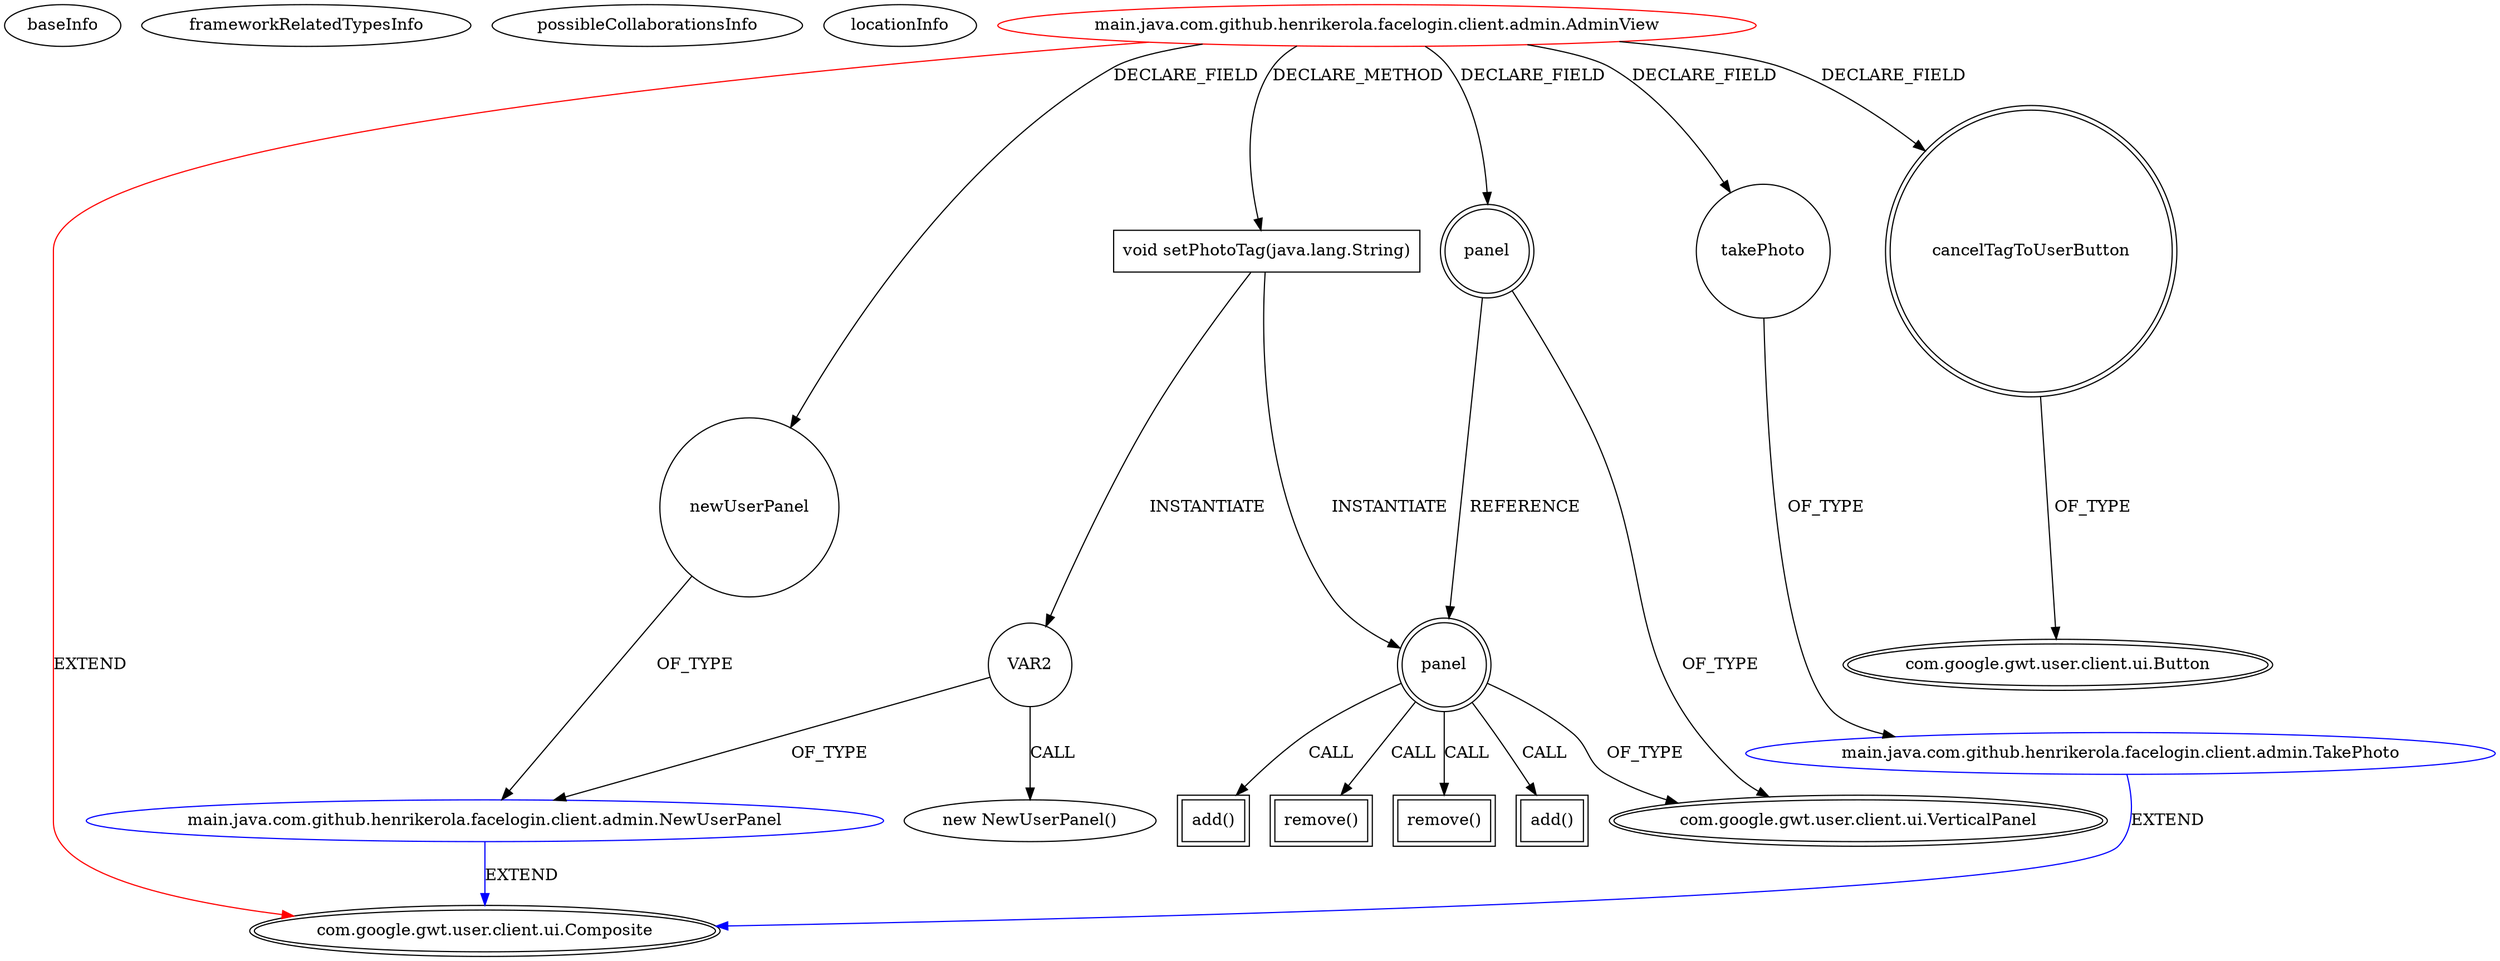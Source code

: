 digraph {
baseInfo[graphId=1397,category="extension_graph",isAnonymous=false,possibleRelation=true]
frameworkRelatedTypesInfo[0="com.google.gwt.user.client.ui.Composite"]
possibleCollaborationsInfo[0="1397~CLIENT_METHOD_DECLARATION-INSTANTIATION-FIELD_DECLARATION-~com.google.gwt.user.client.ui.Composite ~com.google.gwt.user.client.ui.Composite ~false~false",1="1397~FIELD_DECLARATION-~com.google.gwt.user.client.ui.Composite ~com.google.gwt.user.client.ui.Composite ~false~false"]
locationInfo[projectName="henrikerola-FaceLogin",filePath="/henrikerola-FaceLogin/FaceLogin-master/src/main/java/com/github/henrikerola/facelogin/client/admin/AdminView.java",contextSignature="AdminView",graphId="1397"]
0[label="main.java.com.github.henrikerola.facelogin.client.admin.AdminView",vertexType="ROOT_CLIENT_CLASS_DECLARATION",isFrameworkType=false,color=red]
1[label="com.google.gwt.user.client.ui.Composite",vertexType="FRAMEWORK_CLASS_TYPE",isFrameworkType=true,peripheries=2]
2[label="cancelTagToUserButton",vertexType="FIELD_DECLARATION",isFrameworkType=true,peripheries=2,shape=circle]
3[label="com.google.gwt.user.client.ui.Button",vertexType="FRAMEWORK_CLASS_TYPE",isFrameworkType=true,peripheries=2]
4[label="newUserPanel",vertexType="FIELD_DECLARATION",isFrameworkType=false,shape=circle]
5[label="main.java.com.github.henrikerola.facelogin.client.admin.NewUserPanel",vertexType="REFERENCE_CLIENT_CLASS_DECLARATION",isFrameworkType=false,color=blue]
7[label="panel",vertexType="FIELD_DECLARATION",isFrameworkType=true,peripheries=2,shape=circle]
8[label="com.google.gwt.user.client.ui.VerticalPanel",vertexType="FRAMEWORK_CLASS_TYPE",isFrameworkType=true,peripheries=2]
9[label="takePhoto",vertexType="FIELD_DECLARATION",isFrameworkType=false,shape=circle]
10[label="main.java.com.github.henrikerola.facelogin.client.admin.TakePhoto",vertexType="REFERENCE_CLIENT_CLASS_DECLARATION",isFrameworkType=false,color=blue]
18[label="void setPhotoTag(java.lang.String)",vertexType="CLIENT_METHOD_DECLARATION",isFrameworkType=false,shape=box]
20[label="VAR2",vertexType="VARIABLE_EXPRESION",isFrameworkType=false,shape=circle]
19[label="new NewUserPanel()",vertexType="CONSTRUCTOR_CALL",isFrameworkType=false]
22[label="panel",vertexType="VARIABLE_EXPRESION",isFrameworkType=true,peripheries=2,shape=circle]
23[label="add()",vertexType="INSIDE_CALL",isFrameworkType=true,peripheries=2,shape=box]
26[label="add()",vertexType="INSIDE_CALL",isFrameworkType=true,peripheries=2,shape=box]
28[label="remove()",vertexType="INSIDE_CALL",isFrameworkType=true,peripheries=2,shape=box]
30[label="remove()",vertexType="INSIDE_CALL",isFrameworkType=true,peripheries=2,shape=box]
0->1[label="EXTEND",color=red]
0->2[label="DECLARE_FIELD"]
2->3[label="OF_TYPE"]
0->4[label="DECLARE_FIELD"]
5->1[label="EXTEND",color=blue]
4->5[label="OF_TYPE"]
0->7[label="DECLARE_FIELD"]
7->8[label="OF_TYPE"]
0->9[label="DECLARE_FIELD"]
10->1[label="EXTEND",color=blue]
9->10[label="OF_TYPE"]
0->18[label="DECLARE_METHOD"]
18->20[label="INSTANTIATE"]
20->5[label="OF_TYPE"]
20->19[label="CALL"]
18->22[label="INSTANTIATE"]
7->22[label="REFERENCE"]
22->8[label="OF_TYPE"]
22->23[label="CALL"]
22->26[label="CALL"]
22->28[label="CALL"]
22->30[label="CALL"]
}
